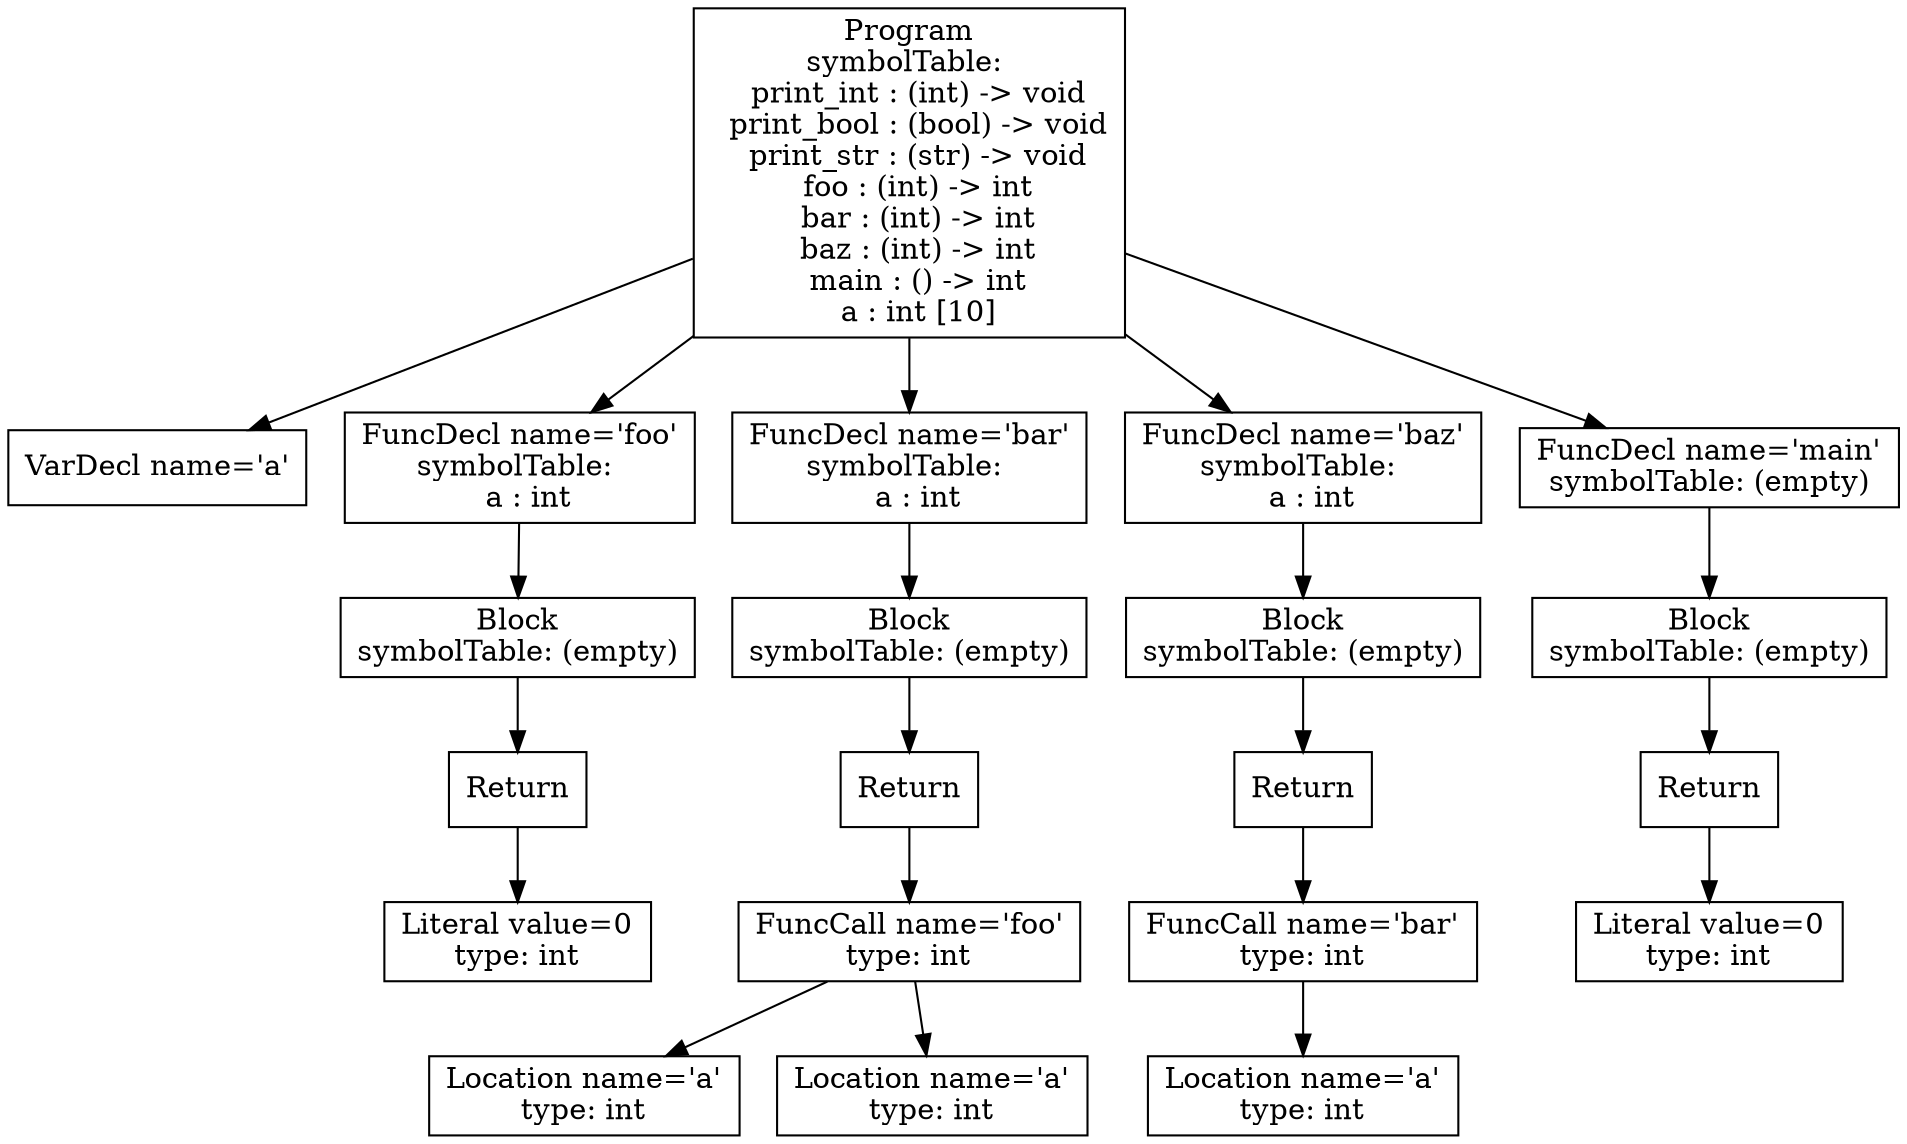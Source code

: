 digraph AST {
1 [shape=box, label="VarDecl name='a'"];
5 [shape=box, label="Literal value=0\ntype: int"];
4 [shape=box, label="Return"];
4 -> 5;
3 [shape=box, label="Block\nsymbolTable: (empty)"];
3 -> 4;
2 [shape=box, label="FuncDecl name='foo'\nsymbolTable: \n  a : int"];
2 -> 3;
10 [shape=box, label="Location name='a'\ntype: int"];
11 [shape=box, label="Location name='a'\ntype: int"];
9 [shape=box, label="FuncCall name='foo'\ntype: int"];
9 -> 10;
9 -> 11;
8 [shape=box, label="Return"];
8 -> 9;
7 [shape=box, label="Block\nsymbolTable: (empty)"];
7 -> 8;
6 [shape=box, label="FuncDecl name='bar'\nsymbolTable: \n  a : int"];
6 -> 7;
16 [shape=box, label="Location name='a'\ntype: int"];
15 [shape=box, label="FuncCall name='bar'\ntype: int"];
15 -> 16;
14 [shape=box, label="Return"];
14 -> 15;
13 [shape=box, label="Block\nsymbolTable: (empty)"];
13 -> 14;
12 [shape=box, label="FuncDecl name='baz'\nsymbolTable: \n  a : int"];
12 -> 13;
20 [shape=box, label="Literal value=0\ntype: int"];
19 [shape=box, label="Return"];
19 -> 20;
18 [shape=box, label="Block\nsymbolTable: (empty)"];
18 -> 19;
17 [shape=box, label="FuncDecl name='main'\nsymbolTable: (empty)"];
17 -> 18;
0 [shape=box, label="Program\nsymbolTable: \n  print_int : (int) -> void\n  print_bool : (bool) -> void\n  print_str : (str) -> void\n  foo : (int) -> int\n  bar : (int) -> int\n  baz : (int) -> int\n  main : () -> int\n  a : int [10]"];
0 -> 1;
0 -> 2;
0 -> 6;
0 -> 12;
0 -> 17;
}
